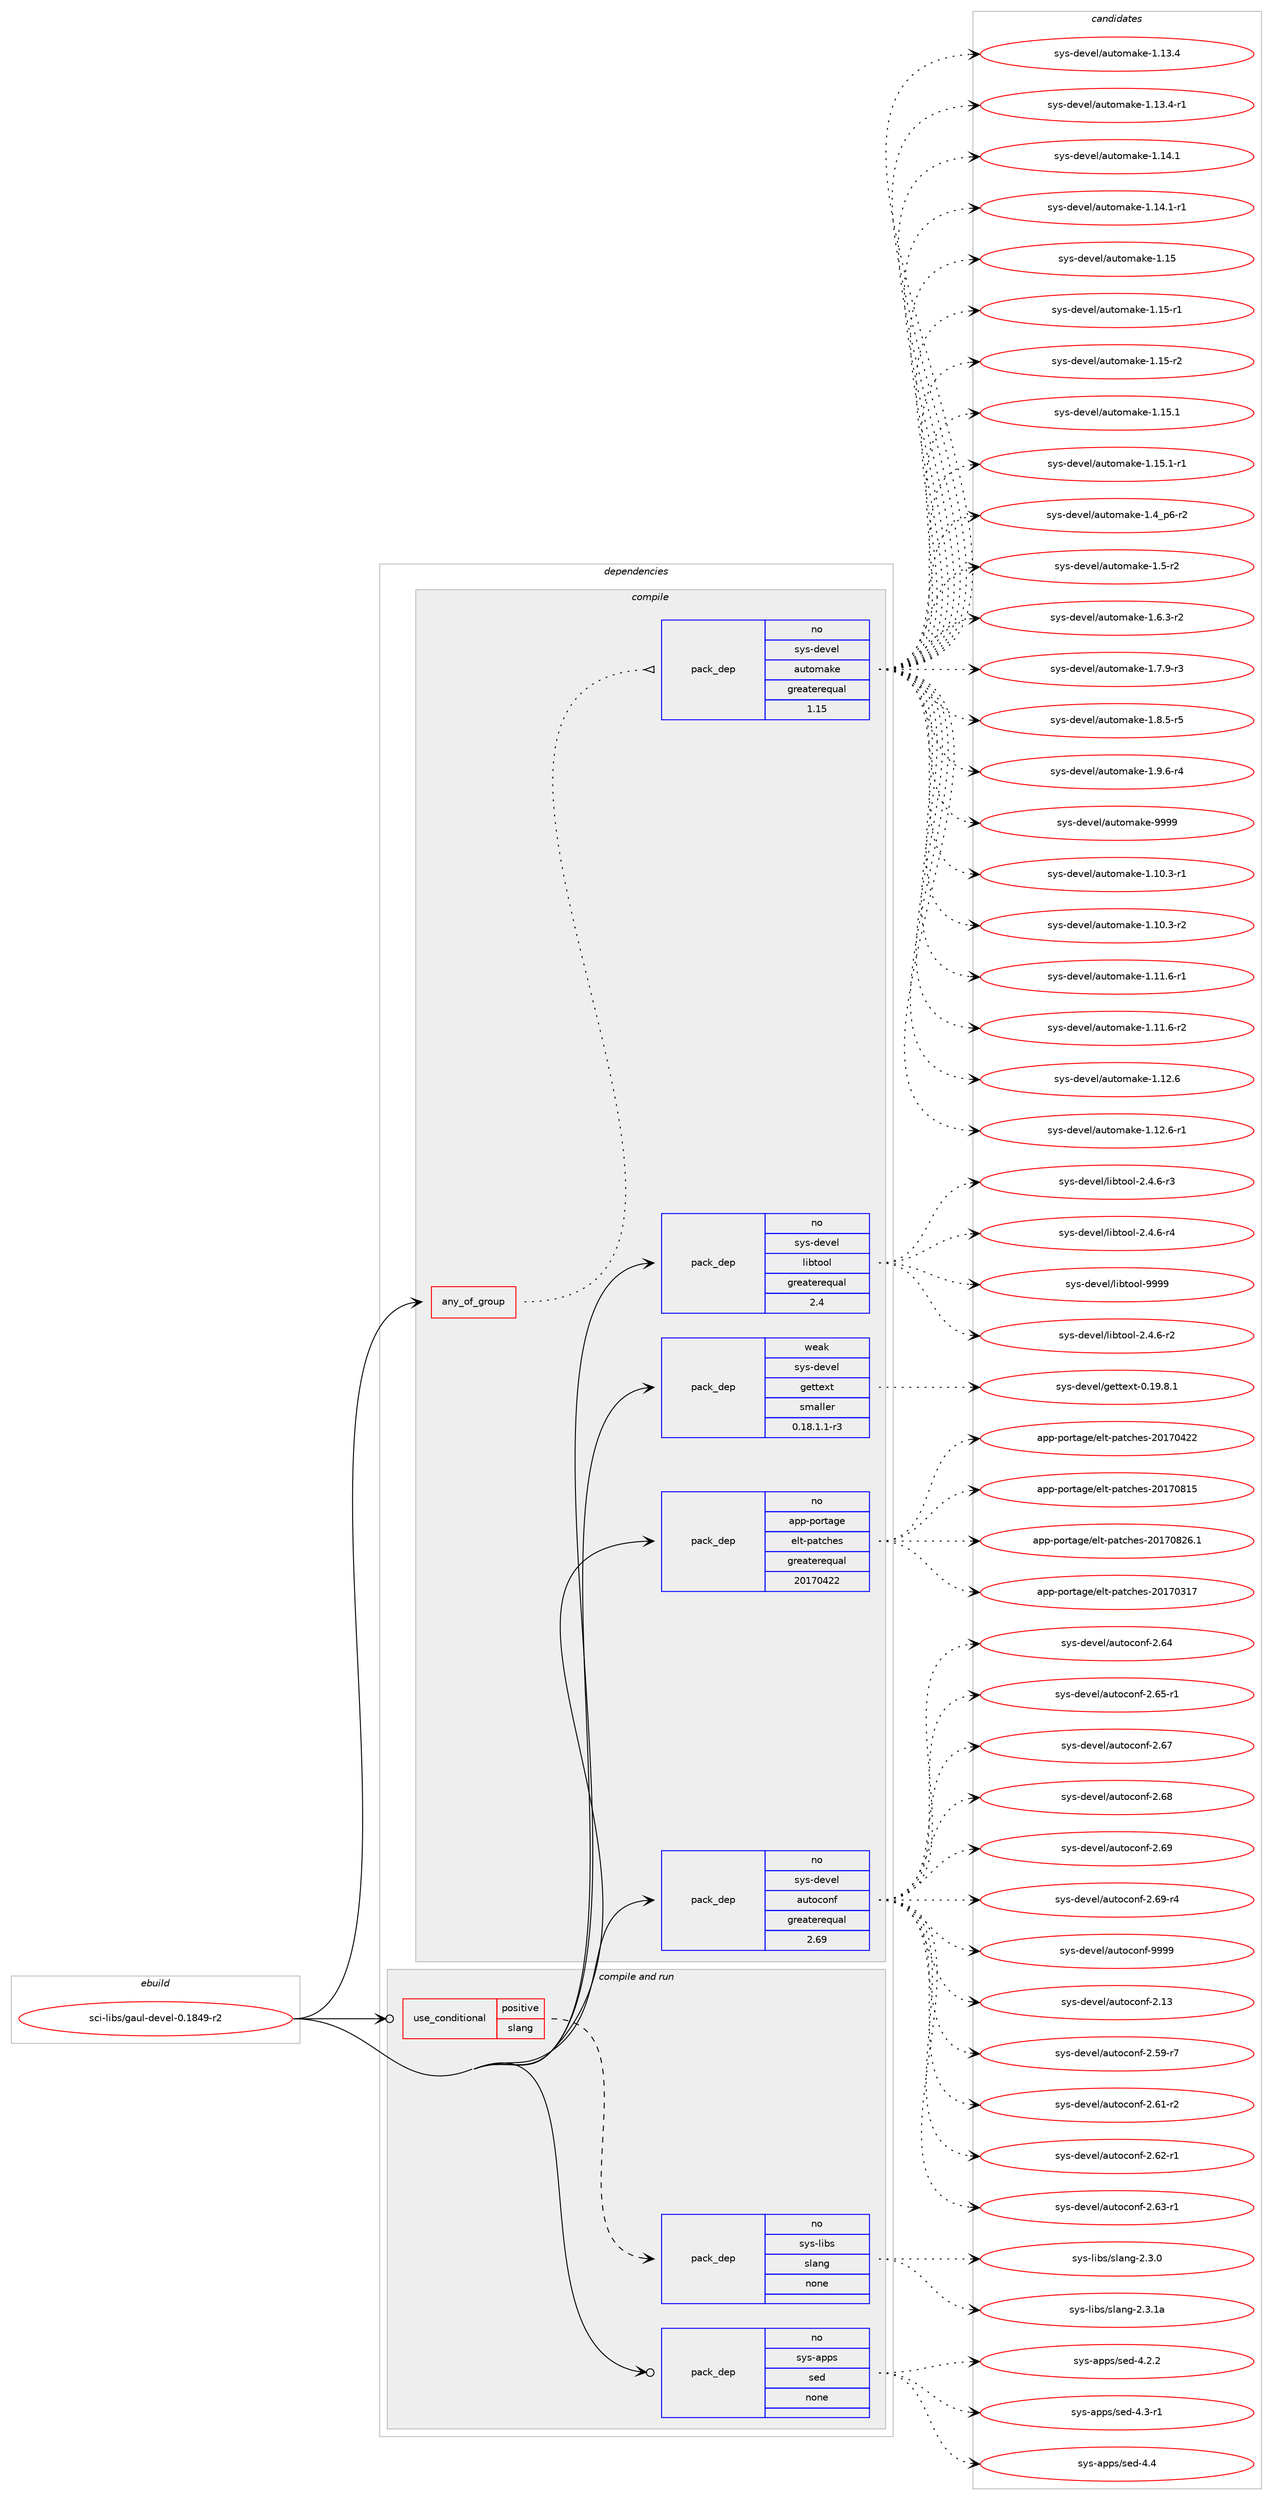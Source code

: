 digraph prolog {

# *************
# Graph options
# *************

newrank=true;
concentrate=true;
compound=true;
graph [rankdir=LR,fontname=Helvetica,fontsize=10,ranksep=1.5];#, ranksep=2.5, nodesep=0.2];
edge  [arrowhead=vee];
node  [fontname=Helvetica,fontsize=10];

# **********
# The ebuild
# **********

subgraph cluster_leftcol {
color=gray;
rank=same;
label=<<i>ebuild</i>>;
id [label="sci-libs/gaul-devel-0.1849-r2", color=red, width=4, href="../sci-libs/gaul-devel-0.1849-r2.svg"];
}

# ****************
# The dependencies
# ****************

subgraph cluster_midcol {
color=gray;
label=<<i>dependencies</i>>;
subgraph cluster_compile {
fillcolor="#eeeeee";
style=filled;
label=<<i>compile</i>>;
subgraph any7606 {
dependency451108 [label=<<TABLE BORDER="0" CELLBORDER="1" CELLSPACING="0" CELLPADDING="4"><TR><TD CELLPADDING="10">any_of_group</TD></TR></TABLE>>, shape=none, color=red];subgraph pack332850 {
dependency451109 [label=<<TABLE BORDER="0" CELLBORDER="1" CELLSPACING="0" CELLPADDING="4" WIDTH="220"><TR><TD ROWSPAN="6" CELLPADDING="30">pack_dep</TD></TR><TR><TD WIDTH="110">no</TD></TR><TR><TD>sys-devel</TD></TR><TR><TD>automake</TD></TR><TR><TD>greaterequal</TD></TR><TR><TD>1.15</TD></TR></TABLE>>, shape=none, color=blue];
}
dependency451108:e -> dependency451109:w [weight=20,style="dotted",arrowhead="oinv"];
}
id:e -> dependency451108:w [weight=20,style="solid",arrowhead="vee"];
subgraph pack332851 {
dependency451110 [label=<<TABLE BORDER="0" CELLBORDER="1" CELLSPACING="0" CELLPADDING="4" WIDTH="220"><TR><TD ROWSPAN="6" CELLPADDING="30">pack_dep</TD></TR><TR><TD WIDTH="110">no</TD></TR><TR><TD>app-portage</TD></TR><TR><TD>elt-patches</TD></TR><TR><TD>greaterequal</TD></TR><TR><TD>20170422</TD></TR></TABLE>>, shape=none, color=blue];
}
id:e -> dependency451110:w [weight=20,style="solid",arrowhead="vee"];
subgraph pack332852 {
dependency451111 [label=<<TABLE BORDER="0" CELLBORDER="1" CELLSPACING="0" CELLPADDING="4" WIDTH="220"><TR><TD ROWSPAN="6" CELLPADDING="30">pack_dep</TD></TR><TR><TD WIDTH="110">no</TD></TR><TR><TD>sys-devel</TD></TR><TR><TD>autoconf</TD></TR><TR><TD>greaterequal</TD></TR><TR><TD>2.69</TD></TR></TABLE>>, shape=none, color=blue];
}
id:e -> dependency451111:w [weight=20,style="solid",arrowhead="vee"];
subgraph pack332853 {
dependency451112 [label=<<TABLE BORDER="0" CELLBORDER="1" CELLSPACING="0" CELLPADDING="4" WIDTH="220"><TR><TD ROWSPAN="6" CELLPADDING="30">pack_dep</TD></TR><TR><TD WIDTH="110">no</TD></TR><TR><TD>sys-devel</TD></TR><TR><TD>libtool</TD></TR><TR><TD>greaterequal</TD></TR><TR><TD>2.4</TD></TR></TABLE>>, shape=none, color=blue];
}
id:e -> dependency451112:w [weight=20,style="solid",arrowhead="vee"];
subgraph pack332854 {
dependency451113 [label=<<TABLE BORDER="0" CELLBORDER="1" CELLSPACING="0" CELLPADDING="4" WIDTH="220"><TR><TD ROWSPAN="6" CELLPADDING="30">pack_dep</TD></TR><TR><TD WIDTH="110">weak</TD></TR><TR><TD>sys-devel</TD></TR><TR><TD>gettext</TD></TR><TR><TD>smaller</TD></TR><TR><TD>0.18.1.1-r3</TD></TR></TABLE>>, shape=none, color=blue];
}
id:e -> dependency451113:w [weight=20,style="solid",arrowhead="vee"];
}
subgraph cluster_compileandrun {
fillcolor="#eeeeee";
style=filled;
label=<<i>compile and run</i>>;
subgraph cond110403 {
dependency451114 [label=<<TABLE BORDER="0" CELLBORDER="1" CELLSPACING="0" CELLPADDING="4"><TR><TD ROWSPAN="3" CELLPADDING="10">use_conditional</TD></TR><TR><TD>positive</TD></TR><TR><TD>slang</TD></TR></TABLE>>, shape=none, color=red];
subgraph pack332855 {
dependency451115 [label=<<TABLE BORDER="0" CELLBORDER="1" CELLSPACING="0" CELLPADDING="4" WIDTH="220"><TR><TD ROWSPAN="6" CELLPADDING="30">pack_dep</TD></TR><TR><TD WIDTH="110">no</TD></TR><TR><TD>sys-libs</TD></TR><TR><TD>slang</TD></TR><TR><TD>none</TD></TR><TR><TD></TD></TR></TABLE>>, shape=none, color=blue];
}
dependency451114:e -> dependency451115:w [weight=20,style="dashed",arrowhead="vee"];
}
id:e -> dependency451114:w [weight=20,style="solid",arrowhead="odotvee"];
subgraph pack332856 {
dependency451116 [label=<<TABLE BORDER="0" CELLBORDER="1" CELLSPACING="0" CELLPADDING="4" WIDTH="220"><TR><TD ROWSPAN="6" CELLPADDING="30">pack_dep</TD></TR><TR><TD WIDTH="110">no</TD></TR><TR><TD>sys-apps</TD></TR><TR><TD>sed</TD></TR><TR><TD>none</TD></TR><TR><TD></TD></TR></TABLE>>, shape=none, color=blue];
}
id:e -> dependency451116:w [weight=20,style="solid",arrowhead="odotvee"];
}
subgraph cluster_run {
fillcolor="#eeeeee";
style=filled;
label=<<i>run</i>>;
}
}

# **************
# The candidates
# **************

subgraph cluster_choices {
rank=same;
color=gray;
label=<<i>candidates</i>>;

subgraph choice332850 {
color=black;
nodesep=1;
choice11512111545100101118101108479711711611110997107101454946494846514511449 [label="sys-devel/automake-1.10.3-r1", color=red, width=4,href="../sys-devel/automake-1.10.3-r1.svg"];
choice11512111545100101118101108479711711611110997107101454946494846514511450 [label="sys-devel/automake-1.10.3-r2", color=red, width=4,href="../sys-devel/automake-1.10.3-r2.svg"];
choice11512111545100101118101108479711711611110997107101454946494946544511449 [label="sys-devel/automake-1.11.6-r1", color=red, width=4,href="../sys-devel/automake-1.11.6-r1.svg"];
choice11512111545100101118101108479711711611110997107101454946494946544511450 [label="sys-devel/automake-1.11.6-r2", color=red, width=4,href="../sys-devel/automake-1.11.6-r2.svg"];
choice1151211154510010111810110847971171161111099710710145494649504654 [label="sys-devel/automake-1.12.6", color=red, width=4,href="../sys-devel/automake-1.12.6.svg"];
choice11512111545100101118101108479711711611110997107101454946495046544511449 [label="sys-devel/automake-1.12.6-r1", color=red, width=4,href="../sys-devel/automake-1.12.6-r1.svg"];
choice1151211154510010111810110847971171161111099710710145494649514652 [label="sys-devel/automake-1.13.4", color=red, width=4,href="../sys-devel/automake-1.13.4.svg"];
choice11512111545100101118101108479711711611110997107101454946495146524511449 [label="sys-devel/automake-1.13.4-r1", color=red, width=4,href="../sys-devel/automake-1.13.4-r1.svg"];
choice1151211154510010111810110847971171161111099710710145494649524649 [label="sys-devel/automake-1.14.1", color=red, width=4,href="../sys-devel/automake-1.14.1.svg"];
choice11512111545100101118101108479711711611110997107101454946495246494511449 [label="sys-devel/automake-1.14.1-r1", color=red, width=4,href="../sys-devel/automake-1.14.1-r1.svg"];
choice115121115451001011181011084797117116111109971071014549464953 [label="sys-devel/automake-1.15", color=red, width=4,href="../sys-devel/automake-1.15.svg"];
choice1151211154510010111810110847971171161111099710710145494649534511449 [label="sys-devel/automake-1.15-r1", color=red, width=4,href="../sys-devel/automake-1.15-r1.svg"];
choice1151211154510010111810110847971171161111099710710145494649534511450 [label="sys-devel/automake-1.15-r2", color=red, width=4,href="../sys-devel/automake-1.15-r2.svg"];
choice1151211154510010111810110847971171161111099710710145494649534649 [label="sys-devel/automake-1.15.1", color=red, width=4,href="../sys-devel/automake-1.15.1.svg"];
choice11512111545100101118101108479711711611110997107101454946495346494511449 [label="sys-devel/automake-1.15.1-r1", color=red, width=4,href="../sys-devel/automake-1.15.1-r1.svg"];
choice115121115451001011181011084797117116111109971071014549465295112544511450 [label="sys-devel/automake-1.4_p6-r2", color=red, width=4,href="../sys-devel/automake-1.4_p6-r2.svg"];
choice11512111545100101118101108479711711611110997107101454946534511450 [label="sys-devel/automake-1.5-r2", color=red, width=4,href="../sys-devel/automake-1.5-r2.svg"];
choice115121115451001011181011084797117116111109971071014549465446514511450 [label="sys-devel/automake-1.6.3-r2", color=red, width=4,href="../sys-devel/automake-1.6.3-r2.svg"];
choice115121115451001011181011084797117116111109971071014549465546574511451 [label="sys-devel/automake-1.7.9-r3", color=red, width=4,href="../sys-devel/automake-1.7.9-r3.svg"];
choice115121115451001011181011084797117116111109971071014549465646534511453 [label="sys-devel/automake-1.8.5-r5", color=red, width=4,href="../sys-devel/automake-1.8.5-r5.svg"];
choice115121115451001011181011084797117116111109971071014549465746544511452 [label="sys-devel/automake-1.9.6-r4", color=red, width=4,href="../sys-devel/automake-1.9.6-r4.svg"];
choice115121115451001011181011084797117116111109971071014557575757 [label="sys-devel/automake-9999", color=red, width=4,href="../sys-devel/automake-9999.svg"];
dependency451109:e -> choice11512111545100101118101108479711711611110997107101454946494846514511449:w [style=dotted,weight="100"];
dependency451109:e -> choice11512111545100101118101108479711711611110997107101454946494846514511450:w [style=dotted,weight="100"];
dependency451109:e -> choice11512111545100101118101108479711711611110997107101454946494946544511449:w [style=dotted,weight="100"];
dependency451109:e -> choice11512111545100101118101108479711711611110997107101454946494946544511450:w [style=dotted,weight="100"];
dependency451109:e -> choice1151211154510010111810110847971171161111099710710145494649504654:w [style=dotted,weight="100"];
dependency451109:e -> choice11512111545100101118101108479711711611110997107101454946495046544511449:w [style=dotted,weight="100"];
dependency451109:e -> choice1151211154510010111810110847971171161111099710710145494649514652:w [style=dotted,weight="100"];
dependency451109:e -> choice11512111545100101118101108479711711611110997107101454946495146524511449:w [style=dotted,weight="100"];
dependency451109:e -> choice1151211154510010111810110847971171161111099710710145494649524649:w [style=dotted,weight="100"];
dependency451109:e -> choice11512111545100101118101108479711711611110997107101454946495246494511449:w [style=dotted,weight="100"];
dependency451109:e -> choice115121115451001011181011084797117116111109971071014549464953:w [style=dotted,weight="100"];
dependency451109:e -> choice1151211154510010111810110847971171161111099710710145494649534511449:w [style=dotted,weight="100"];
dependency451109:e -> choice1151211154510010111810110847971171161111099710710145494649534511450:w [style=dotted,weight="100"];
dependency451109:e -> choice1151211154510010111810110847971171161111099710710145494649534649:w [style=dotted,weight="100"];
dependency451109:e -> choice11512111545100101118101108479711711611110997107101454946495346494511449:w [style=dotted,weight="100"];
dependency451109:e -> choice115121115451001011181011084797117116111109971071014549465295112544511450:w [style=dotted,weight="100"];
dependency451109:e -> choice11512111545100101118101108479711711611110997107101454946534511450:w [style=dotted,weight="100"];
dependency451109:e -> choice115121115451001011181011084797117116111109971071014549465446514511450:w [style=dotted,weight="100"];
dependency451109:e -> choice115121115451001011181011084797117116111109971071014549465546574511451:w [style=dotted,weight="100"];
dependency451109:e -> choice115121115451001011181011084797117116111109971071014549465646534511453:w [style=dotted,weight="100"];
dependency451109:e -> choice115121115451001011181011084797117116111109971071014549465746544511452:w [style=dotted,weight="100"];
dependency451109:e -> choice115121115451001011181011084797117116111109971071014557575757:w [style=dotted,weight="100"];
}
subgraph choice332851 {
color=black;
nodesep=1;
choice97112112451121111141169710310147101108116451129711699104101115455048495548514955 [label="app-portage/elt-patches-20170317", color=red, width=4,href="../app-portage/elt-patches-20170317.svg"];
choice97112112451121111141169710310147101108116451129711699104101115455048495548525050 [label="app-portage/elt-patches-20170422", color=red, width=4,href="../app-portage/elt-patches-20170422.svg"];
choice97112112451121111141169710310147101108116451129711699104101115455048495548564953 [label="app-portage/elt-patches-20170815", color=red, width=4,href="../app-portage/elt-patches-20170815.svg"];
choice971121124511211111411697103101471011081164511297116991041011154550484955485650544649 [label="app-portage/elt-patches-20170826.1", color=red, width=4,href="../app-portage/elt-patches-20170826.1.svg"];
dependency451110:e -> choice97112112451121111141169710310147101108116451129711699104101115455048495548514955:w [style=dotted,weight="100"];
dependency451110:e -> choice97112112451121111141169710310147101108116451129711699104101115455048495548525050:w [style=dotted,weight="100"];
dependency451110:e -> choice97112112451121111141169710310147101108116451129711699104101115455048495548564953:w [style=dotted,weight="100"];
dependency451110:e -> choice971121124511211111411697103101471011081164511297116991041011154550484955485650544649:w [style=dotted,weight="100"];
}
subgraph choice332852 {
color=black;
nodesep=1;
choice115121115451001011181011084797117116111991111101024550464951 [label="sys-devel/autoconf-2.13", color=red, width=4,href="../sys-devel/autoconf-2.13.svg"];
choice1151211154510010111810110847971171161119911111010245504653574511455 [label="sys-devel/autoconf-2.59-r7", color=red, width=4,href="../sys-devel/autoconf-2.59-r7.svg"];
choice1151211154510010111810110847971171161119911111010245504654494511450 [label="sys-devel/autoconf-2.61-r2", color=red, width=4,href="../sys-devel/autoconf-2.61-r2.svg"];
choice1151211154510010111810110847971171161119911111010245504654504511449 [label="sys-devel/autoconf-2.62-r1", color=red, width=4,href="../sys-devel/autoconf-2.62-r1.svg"];
choice1151211154510010111810110847971171161119911111010245504654514511449 [label="sys-devel/autoconf-2.63-r1", color=red, width=4,href="../sys-devel/autoconf-2.63-r1.svg"];
choice115121115451001011181011084797117116111991111101024550465452 [label="sys-devel/autoconf-2.64", color=red, width=4,href="../sys-devel/autoconf-2.64.svg"];
choice1151211154510010111810110847971171161119911111010245504654534511449 [label="sys-devel/autoconf-2.65-r1", color=red, width=4,href="../sys-devel/autoconf-2.65-r1.svg"];
choice115121115451001011181011084797117116111991111101024550465455 [label="sys-devel/autoconf-2.67", color=red, width=4,href="../sys-devel/autoconf-2.67.svg"];
choice115121115451001011181011084797117116111991111101024550465456 [label="sys-devel/autoconf-2.68", color=red, width=4,href="../sys-devel/autoconf-2.68.svg"];
choice115121115451001011181011084797117116111991111101024550465457 [label="sys-devel/autoconf-2.69", color=red, width=4,href="../sys-devel/autoconf-2.69.svg"];
choice1151211154510010111810110847971171161119911111010245504654574511452 [label="sys-devel/autoconf-2.69-r4", color=red, width=4,href="../sys-devel/autoconf-2.69-r4.svg"];
choice115121115451001011181011084797117116111991111101024557575757 [label="sys-devel/autoconf-9999", color=red, width=4,href="../sys-devel/autoconf-9999.svg"];
dependency451111:e -> choice115121115451001011181011084797117116111991111101024550464951:w [style=dotted,weight="100"];
dependency451111:e -> choice1151211154510010111810110847971171161119911111010245504653574511455:w [style=dotted,weight="100"];
dependency451111:e -> choice1151211154510010111810110847971171161119911111010245504654494511450:w [style=dotted,weight="100"];
dependency451111:e -> choice1151211154510010111810110847971171161119911111010245504654504511449:w [style=dotted,weight="100"];
dependency451111:e -> choice1151211154510010111810110847971171161119911111010245504654514511449:w [style=dotted,weight="100"];
dependency451111:e -> choice115121115451001011181011084797117116111991111101024550465452:w [style=dotted,weight="100"];
dependency451111:e -> choice1151211154510010111810110847971171161119911111010245504654534511449:w [style=dotted,weight="100"];
dependency451111:e -> choice115121115451001011181011084797117116111991111101024550465455:w [style=dotted,weight="100"];
dependency451111:e -> choice115121115451001011181011084797117116111991111101024550465456:w [style=dotted,weight="100"];
dependency451111:e -> choice115121115451001011181011084797117116111991111101024550465457:w [style=dotted,weight="100"];
dependency451111:e -> choice1151211154510010111810110847971171161119911111010245504654574511452:w [style=dotted,weight="100"];
dependency451111:e -> choice115121115451001011181011084797117116111991111101024557575757:w [style=dotted,weight="100"];
}
subgraph choice332853 {
color=black;
nodesep=1;
choice1151211154510010111810110847108105981161111111084550465246544511450 [label="sys-devel/libtool-2.4.6-r2", color=red, width=4,href="../sys-devel/libtool-2.4.6-r2.svg"];
choice1151211154510010111810110847108105981161111111084550465246544511451 [label="sys-devel/libtool-2.4.6-r3", color=red, width=4,href="../sys-devel/libtool-2.4.6-r3.svg"];
choice1151211154510010111810110847108105981161111111084550465246544511452 [label="sys-devel/libtool-2.4.6-r4", color=red, width=4,href="../sys-devel/libtool-2.4.6-r4.svg"];
choice1151211154510010111810110847108105981161111111084557575757 [label="sys-devel/libtool-9999", color=red, width=4,href="../sys-devel/libtool-9999.svg"];
dependency451112:e -> choice1151211154510010111810110847108105981161111111084550465246544511450:w [style=dotted,weight="100"];
dependency451112:e -> choice1151211154510010111810110847108105981161111111084550465246544511451:w [style=dotted,weight="100"];
dependency451112:e -> choice1151211154510010111810110847108105981161111111084550465246544511452:w [style=dotted,weight="100"];
dependency451112:e -> choice1151211154510010111810110847108105981161111111084557575757:w [style=dotted,weight="100"];
}
subgraph choice332854 {
color=black;
nodesep=1;
choice1151211154510010111810110847103101116116101120116454846495746564649 [label="sys-devel/gettext-0.19.8.1", color=red, width=4,href="../sys-devel/gettext-0.19.8.1.svg"];
dependency451113:e -> choice1151211154510010111810110847103101116116101120116454846495746564649:w [style=dotted,weight="100"];
}
subgraph choice332855 {
color=black;
nodesep=1;
choice11512111545108105981154711510897110103455046514648 [label="sys-libs/slang-2.3.0", color=red, width=4,href="../sys-libs/slang-2.3.0.svg"];
choice1151211154510810598115471151089711010345504651464997 [label="sys-libs/slang-2.3.1a", color=red, width=4,href="../sys-libs/slang-2.3.1a.svg"];
dependency451115:e -> choice11512111545108105981154711510897110103455046514648:w [style=dotted,weight="100"];
dependency451115:e -> choice1151211154510810598115471151089711010345504651464997:w [style=dotted,weight="100"];
}
subgraph choice332856 {
color=black;
nodesep=1;
choice115121115459711211211547115101100455246504650 [label="sys-apps/sed-4.2.2", color=red, width=4,href="../sys-apps/sed-4.2.2.svg"];
choice115121115459711211211547115101100455246514511449 [label="sys-apps/sed-4.3-r1", color=red, width=4,href="../sys-apps/sed-4.3-r1.svg"];
choice11512111545971121121154711510110045524652 [label="sys-apps/sed-4.4", color=red, width=4,href="../sys-apps/sed-4.4.svg"];
dependency451116:e -> choice115121115459711211211547115101100455246504650:w [style=dotted,weight="100"];
dependency451116:e -> choice115121115459711211211547115101100455246514511449:w [style=dotted,weight="100"];
dependency451116:e -> choice11512111545971121121154711510110045524652:w [style=dotted,weight="100"];
}
}

}
